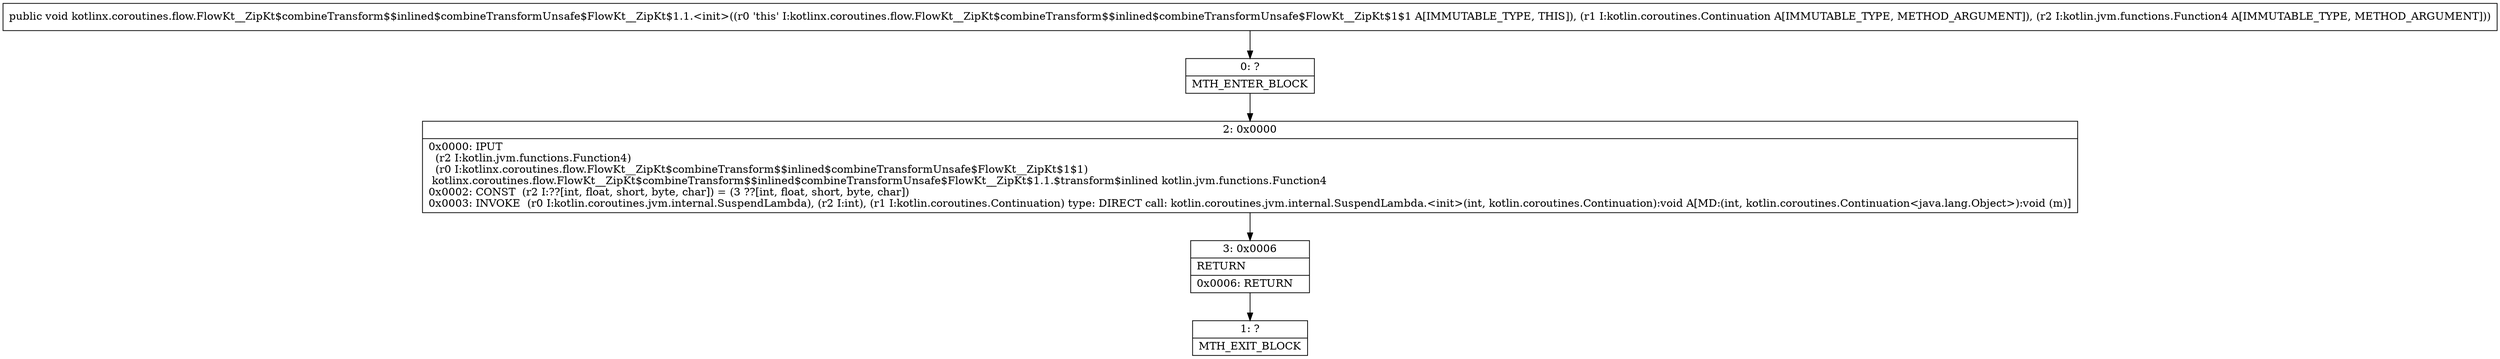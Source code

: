 digraph "CFG forkotlinx.coroutines.flow.FlowKt__ZipKt$combineTransform$$inlined$combineTransformUnsafe$FlowKt__ZipKt$1.1.\<init\>(Lkotlin\/coroutines\/Continuation;Lkotlin\/jvm\/functions\/Function4;)V" {
Node_0 [shape=record,label="{0\:\ ?|MTH_ENTER_BLOCK\l}"];
Node_2 [shape=record,label="{2\:\ 0x0000|0x0000: IPUT  \l  (r2 I:kotlin.jvm.functions.Function4)\l  (r0 I:kotlinx.coroutines.flow.FlowKt__ZipKt$combineTransform$$inlined$combineTransformUnsafe$FlowKt__ZipKt$1$1)\l kotlinx.coroutines.flow.FlowKt__ZipKt$combineTransform$$inlined$combineTransformUnsafe$FlowKt__ZipKt$1.1.$transform$inlined kotlin.jvm.functions.Function4 \l0x0002: CONST  (r2 I:??[int, float, short, byte, char]) = (3 ??[int, float, short, byte, char]) \l0x0003: INVOKE  (r0 I:kotlin.coroutines.jvm.internal.SuspendLambda), (r2 I:int), (r1 I:kotlin.coroutines.Continuation) type: DIRECT call: kotlin.coroutines.jvm.internal.SuspendLambda.\<init\>(int, kotlin.coroutines.Continuation):void A[MD:(int, kotlin.coroutines.Continuation\<java.lang.Object\>):void (m)]\l}"];
Node_3 [shape=record,label="{3\:\ 0x0006|RETURN\l|0x0006: RETURN   \l}"];
Node_1 [shape=record,label="{1\:\ ?|MTH_EXIT_BLOCK\l}"];
MethodNode[shape=record,label="{public void kotlinx.coroutines.flow.FlowKt__ZipKt$combineTransform$$inlined$combineTransformUnsafe$FlowKt__ZipKt$1.1.\<init\>((r0 'this' I:kotlinx.coroutines.flow.FlowKt__ZipKt$combineTransform$$inlined$combineTransformUnsafe$FlowKt__ZipKt$1$1 A[IMMUTABLE_TYPE, THIS]), (r1 I:kotlin.coroutines.Continuation A[IMMUTABLE_TYPE, METHOD_ARGUMENT]), (r2 I:kotlin.jvm.functions.Function4 A[IMMUTABLE_TYPE, METHOD_ARGUMENT])) }"];
MethodNode -> Node_0;Node_0 -> Node_2;
Node_2 -> Node_3;
Node_3 -> Node_1;
}

